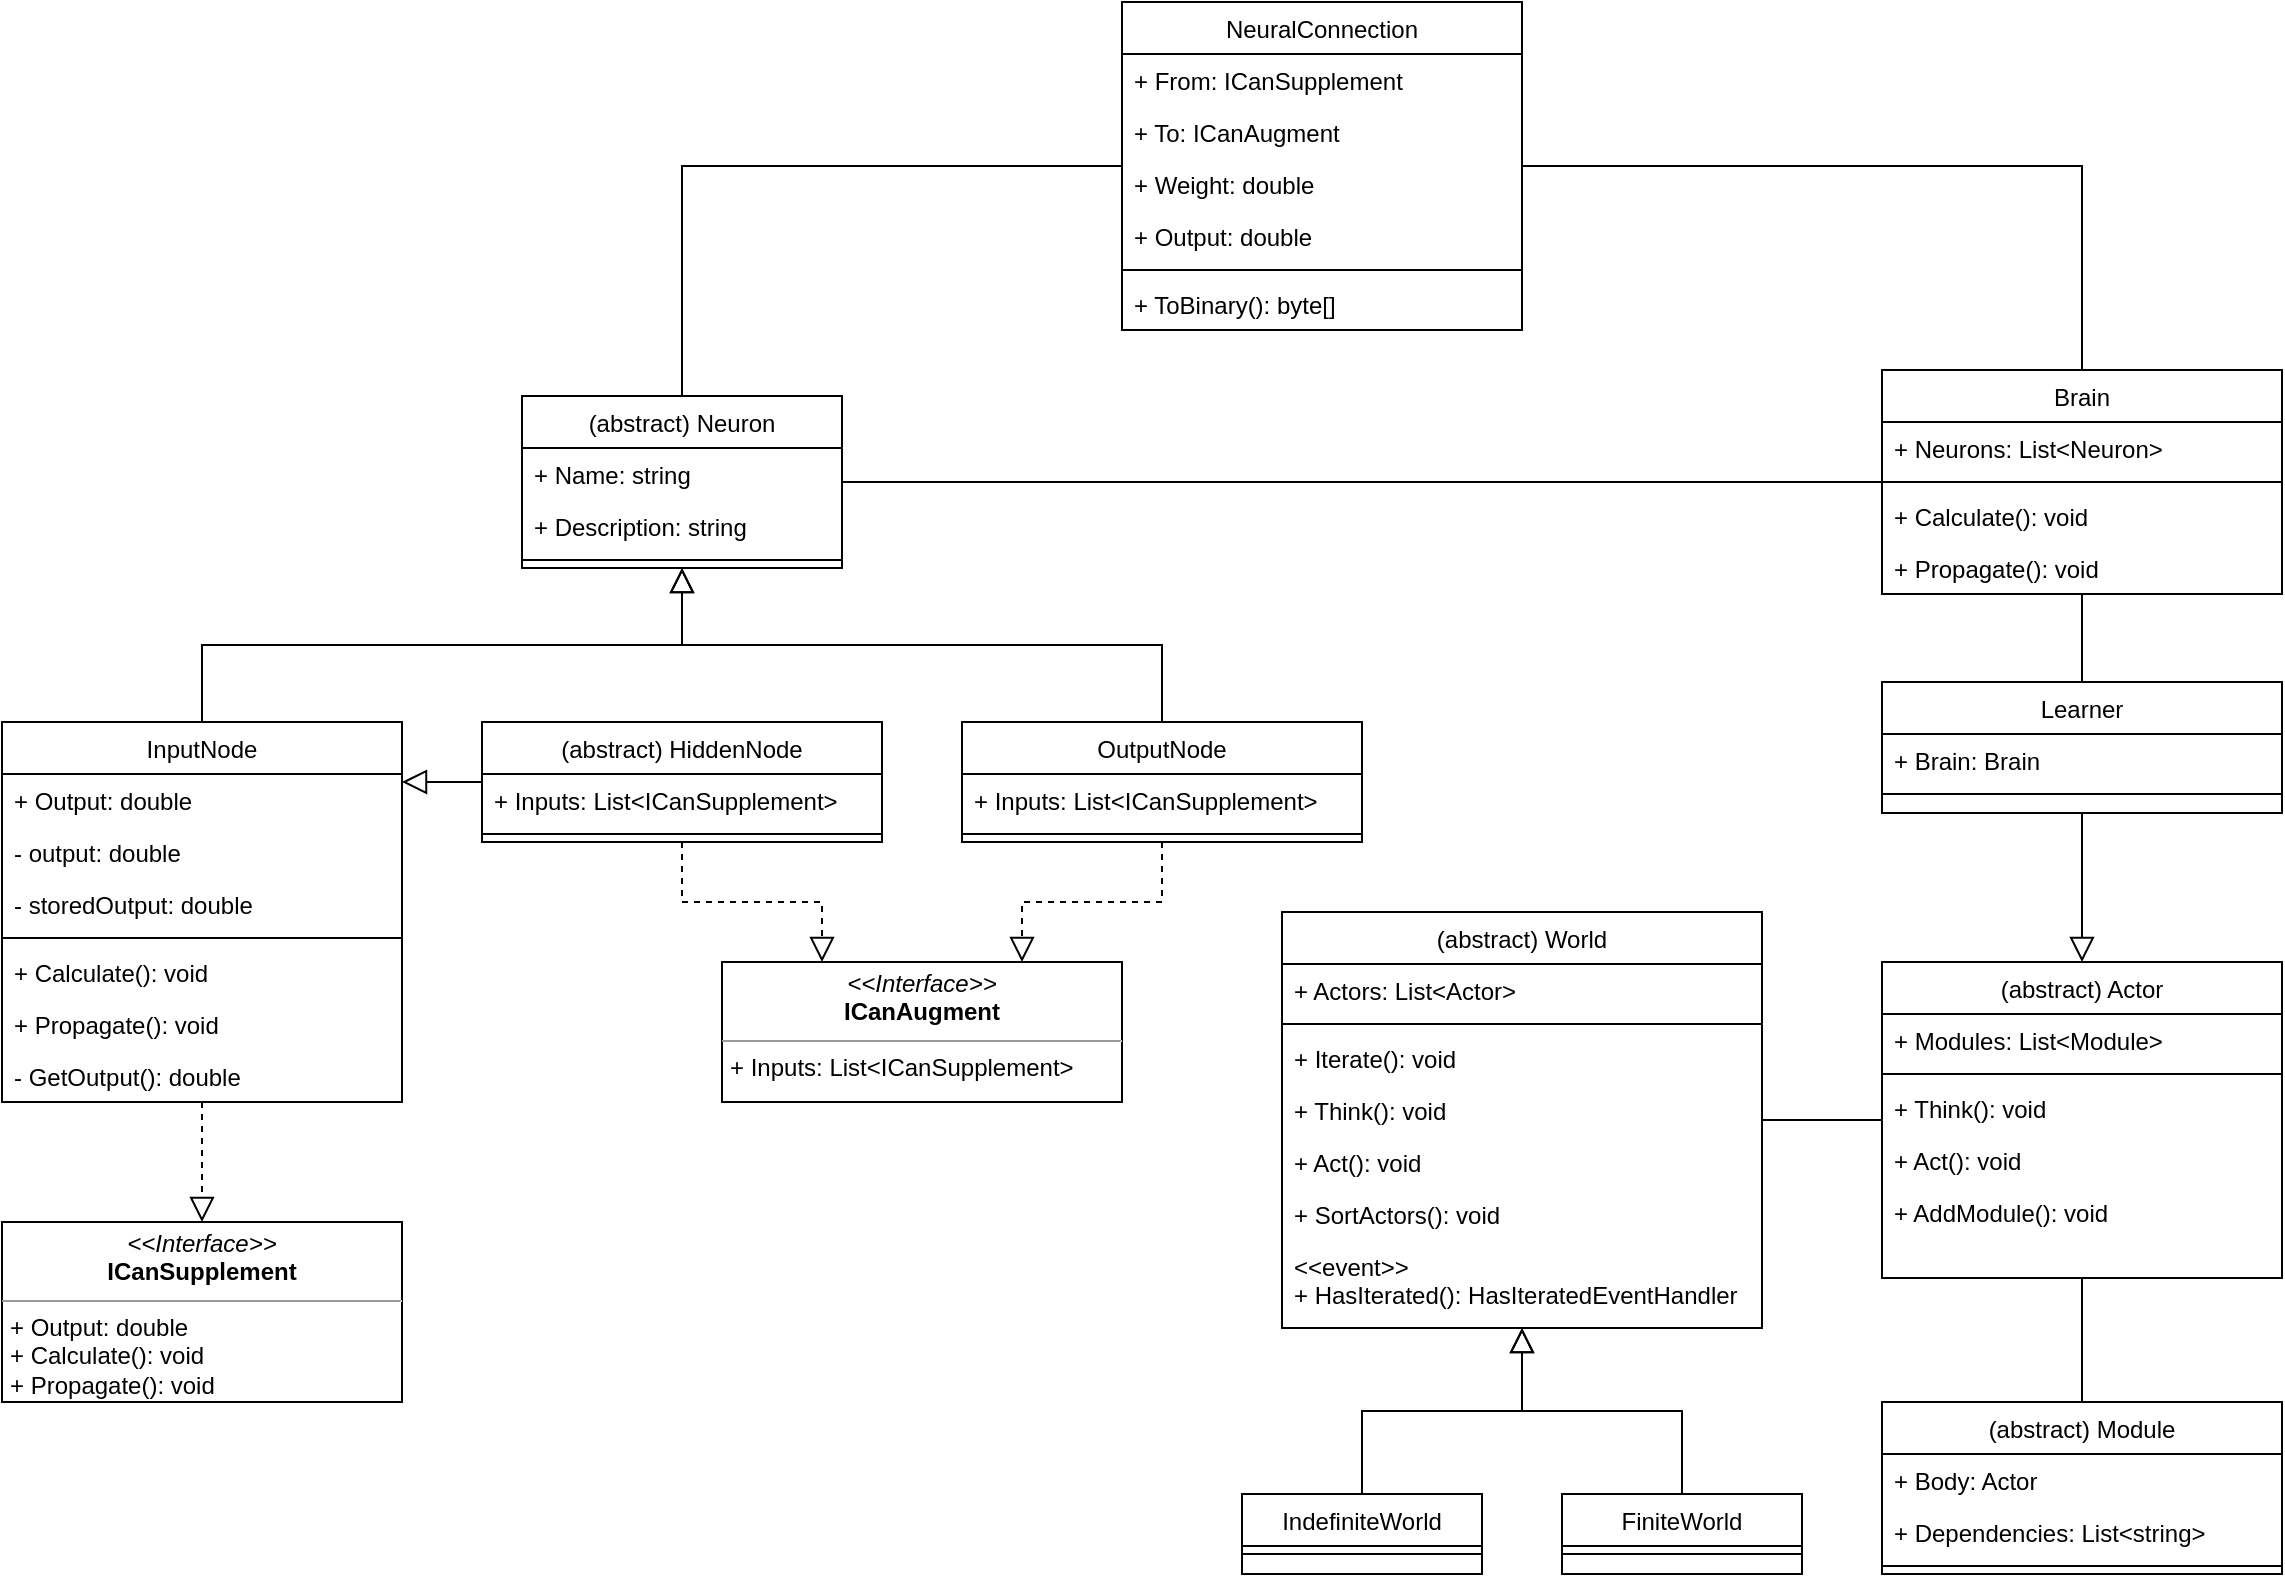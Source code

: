 <mxfile>
    <diagram id="C5RBs43oDa-KdzZeNtuy" name="Page-1">
        <mxGraphModel dx="785" dy="828" grid="1" gridSize="10" guides="1" tooltips="1" connect="1" arrows="1" fold="1" page="1" pageScale="1" pageWidth="1169" pageHeight="827" math="0" shadow="0">
            <root>
                <mxCell id="WIyWlLk6GJQsqaUBKTNV-0"/>
                <mxCell id="WIyWlLk6GJQsqaUBKTNV-1" parent="WIyWlLk6GJQsqaUBKTNV-0"/>
                <mxCell id="zkfFHV4jXpPFQw0GAbJ--0" value="(abstract) Neuron" style="swimlane;fontStyle=0;align=center;verticalAlign=top;childLayout=stackLayout;horizontal=1;startSize=26;horizontalStack=0;resizeParent=1;resizeLast=0;collapsible=1;marginBottom=0;rounded=0;shadow=0;strokeWidth=1;" parent="WIyWlLk6GJQsqaUBKTNV-1" vertex="1">
                    <mxGeometry x="270" y="227" width="160" height="86" as="geometry">
                        <mxRectangle x="230" y="140" width="160" height="26" as="alternateBounds"/>
                    </mxGeometry>
                </mxCell>
                <mxCell id="zkfFHV4jXpPFQw0GAbJ--3" value="+ Name: string" style="text;align=left;verticalAlign=top;spacingLeft=4;spacingRight=4;overflow=hidden;rotatable=0;points=[[0,0.5],[1,0.5]];portConstraint=eastwest;rounded=0;shadow=0;html=0;" parent="zkfFHV4jXpPFQw0GAbJ--0" vertex="1">
                    <mxGeometry y="26" width="160" height="26" as="geometry"/>
                </mxCell>
                <mxCell id="h9fvNP_zNP7rr5-ymVxC-10" value="+ Description: string" style="text;align=left;verticalAlign=top;spacingLeft=4;spacingRight=4;overflow=hidden;rotatable=0;points=[[0,0.5],[1,0.5]];portConstraint=eastwest;rounded=0;shadow=0;html=0;" parent="zkfFHV4jXpPFQw0GAbJ--0" vertex="1">
                    <mxGeometry y="52" width="160" height="26" as="geometry"/>
                </mxCell>
                <mxCell id="zkfFHV4jXpPFQw0GAbJ--4" value="" style="line;html=1;strokeWidth=1;align=left;verticalAlign=middle;spacingTop=-1;spacingLeft=3;spacingRight=3;rotatable=0;labelPosition=right;points=[];portConstraint=eastwest;" parent="zkfFHV4jXpPFQw0GAbJ--0" vertex="1">
                    <mxGeometry y="78" width="160" height="8" as="geometry"/>
                </mxCell>
                <mxCell id="zkfFHV4jXpPFQw0GAbJ--6" value="InputNode" style="swimlane;fontStyle=0;align=center;verticalAlign=top;childLayout=stackLayout;horizontal=1;startSize=26;horizontalStack=0;resizeParent=1;resizeLast=0;collapsible=1;marginBottom=0;rounded=0;shadow=0;strokeWidth=1;" parent="WIyWlLk6GJQsqaUBKTNV-1" vertex="1">
                    <mxGeometry x="10" y="390" width="200" height="190" as="geometry">
                        <mxRectangle x="40" y="360" width="160" height="26" as="alternateBounds"/>
                    </mxGeometry>
                </mxCell>
                <mxCell id="zkfFHV4jXpPFQw0GAbJ--7" value="+ Output: double" style="text;align=left;verticalAlign=top;spacingLeft=4;spacingRight=4;overflow=hidden;rotatable=0;points=[[0,0.5],[1,0.5]];portConstraint=eastwest;" parent="zkfFHV4jXpPFQw0GAbJ--6" vertex="1">
                    <mxGeometry y="26" width="200" height="26" as="geometry"/>
                </mxCell>
                <mxCell id="Ybb1fxDhjjD_npZQvU0o-6" value="- output: double" style="text;align=left;verticalAlign=top;spacingLeft=4;spacingRight=4;overflow=hidden;rotatable=0;points=[[0,0.5],[1,0.5]];portConstraint=eastwest;" parent="zkfFHV4jXpPFQw0GAbJ--6" vertex="1">
                    <mxGeometry y="52" width="200" height="26" as="geometry"/>
                </mxCell>
                <mxCell id="Ybb1fxDhjjD_npZQvU0o-7" value="- storedOutput: double" style="text;align=left;verticalAlign=top;spacingLeft=4;spacingRight=4;overflow=hidden;rotatable=0;points=[[0,0.5],[1,0.5]];portConstraint=eastwest;" parent="zkfFHV4jXpPFQw0GAbJ--6" vertex="1">
                    <mxGeometry y="78" width="200" height="26" as="geometry"/>
                </mxCell>
                <mxCell id="zkfFHV4jXpPFQw0GAbJ--9" value="" style="line;html=1;strokeWidth=1;align=left;verticalAlign=middle;spacingTop=-1;spacingLeft=3;spacingRight=3;rotatable=0;labelPosition=right;points=[];portConstraint=eastwest;" parent="zkfFHV4jXpPFQw0GAbJ--6" vertex="1">
                    <mxGeometry y="104" width="200" height="8" as="geometry"/>
                </mxCell>
                <mxCell id="357mBZ8HgTN5hW8DV9T2-0" value="+ Calculate(): void" style="text;align=left;verticalAlign=top;spacingLeft=4;spacingRight=4;overflow=hidden;rotatable=0;points=[[0,0.5],[1,0.5]];portConstraint=eastwest;" parent="zkfFHV4jXpPFQw0GAbJ--6" vertex="1">
                    <mxGeometry y="112" width="200" height="26" as="geometry"/>
                </mxCell>
                <mxCell id="357mBZ8HgTN5hW8DV9T2-1" value="+ Propagate(): void" style="text;align=left;verticalAlign=top;spacingLeft=4;spacingRight=4;overflow=hidden;rotatable=0;points=[[0,0.5],[1,0.5]];portConstraint=eastwest;" parent="zkfFHV4jXpPFQw0GAbJ--6" vertex="1">
                    <mxGeometry y="138" width="200" height="26" as="geometry"/>
                </mxCell>
                <mxCell id="Ybb1fxDhjjD_npZQvU0o-8" value="- GetOutput(): double" style="text;align=left;verticalAlign=top;spacingLeft=4;spacingRight=4;overflow=hidden;rotatable=0;points=[[0,0.5],[1,0.5]];portConstraint=eastwest;" parent="zkfFHV4jXpPFQw0GAbJ--6" vertex="1">
                    <mxGeometry y="164" width="200" height="26" as="geometry"/>
                </mxCell>
                <mxCell id="zkfFHV4jXpPFQw0GAbJ--12" value="" style="endArrow=block;endSize=10;endFill=0;shadow=0;strokeWidth=1;rounded=0;edgeStyle=elbowEdgeStyle;elbow=vertical;" parent="WIyWlLk6GJQsqaUBKTNV-1" source="zkfFHV4jXpPFQw0GAbJ--6" target="zkfFHV4jXpPFQw0GAbJ--0" edge="1">
                    <mxGeometry width="160" relative="1" as="geometry">
                        <mxPoint x="190" y="96" as="sourcePoint"/>
                        <mxPoint x="190" y="96" as="targetPoint"/>
                    </mxGeometry>
                </mxCell>
                <mxCell id="zkfFHV4jXpPFQw0GAbJ--13" value="OutputNode" style="swimlane;fontStyle=0;align=center;verticalAlign=top;childLayout=stackLayout;horizontal=1;startSize=26;horizontalStack=0;resizeParent=1;resizeLast=0;collapsible=1;marginBottom=0;rounded=0;shadow=0;strokeWidth=1;" parent="WIyWlLk6GJQsqaUBKTNV-1" vertex="1">
                    <mxGeometry x="490" y="390" width="200" height="60" as="geometry">
                        <mxRectangle x="340" y="380" width="170" height="26" as="alternateBounds"/>
                    </mxGeometry>
                </mxCell>
                <mxCell id="h9fvNP_zNP7rr5-ymVxC-13" value="+ Inputs: List&lt;ICanSupplement&gt;" style="text;align=left;verticalAlign=top;spacingLeft=4;spacingRight=4;overflow=hidden;rotatable=0;points=[[0,0.5],[1,0.5]];portConstraint=eastwest;rounded=0;shadow=0;html=0;" parent="zkfFHV4jXpPFQw0GAbJ--13" vertex="1">
                    <mxGeometry y="26" width="200" height="26" as="geometry"/>
                </mxCell>
                <mxCell id="zkfFHV4jXpPFQw0GAbJ--15" value="" style="line;html=1;strokeWidth=1;align=left;verticalAlign=middle;spacingTop=-1;spacingLeft=3;spacingRight=3;rotatable=0;labelPosition=right;points=[];portConstraint=eastwest;" parent="zkfFHV4jXpPFQw0GAbJ--13" vertex="1">
                    <mxGeometry y="52" width="200" height="8" as="geometry"/>
                </mxCell>
                <mxCell id="zkfFHV4jXpPFQw0GAbJ--16" value="" style="endArrow=block;endSize=10;endFill=0;shadow=0;strokeWidth=1;rounded=0;edgeStyle=elbowEdgeStyle;elbow=vertical;" parent="WIyWlLk6GJQsqaUBKTNV-1" source="zkfFHV4jXpPFQw0GAbJ--13" target="zkfFHV4jXpPFQw0GAbJ--0" edge="1">
                    <mxGeometry width="160" relative="1" as="geometry">
                        <mxPoint x="200" y="266" as="sourcePoint"/>
                        <mxPoint x="380" y="143" as="targetPoint"/>
                    </mxGeometry>
                </mxCell>
                <mxCell id="zkfFHV4jXpPFQw0GAbJ--17" value="(abstract) Module" style="swimlane;fontStyle=0;align=center;verticalAlign=top;childLayout=stackLayout;horizontal=1;startSize=26;horizontalStack=0;resizeParent=1;resizeLast=0;collapsible=1;marginBottom=0;rounded=0;shadow=0;strokeWidth=1;" parent="WIyWlLk6GJQsqaUBKTNV-1" vertex="1">
                    <mxGeometry x="950" y="730" width="200" height="86" as="geometry">
                        <mxRectangle x="550" y="140" width="160" height="26" as="alternateBounds"/>
                    </mxGeometry>
                </mxCell>
                <mxCell id="zkfFHV4jXpPFQw0GAbJ--18" value="+ Body: Actor" style="text;align=left;verticalAlign=top;spacingLeft=4;spacingRight=4;overflow=hidden;rotatable=0;points=[[0,0.5],[1,0.5]];portConstraint=eastwest;" parent="zkfFHV4jXpPFQw0GAbJ--17" vertex="1">
                    <mxGeometry y="26" width="200" height="26" as="geometry"/>
                </mxCell>
                <mxCell id="h9fvNP_zNP7rr5-ymVxC-29" value="+ Dependencies: List&lt;string&gt;" style="text;align=left;verticalAlign=top;spacingLeft=4;spacingRight=4;overflow=hidden;rotatable=0;points=[[0,0.5],[1,0.5]];portConstraint=eastwest;" parent="zkfFHV4jXpPFQw0GAbJ--17" vertex="1">
                    <mxGeometry y="52" width="200" height="26" as="geometry"/>
                </mxCell>
                <mxCell id="zkfFHV4jXpPFQw0GAbJ--23" value="" style="line;html=1;strokeWidth=1;align=left;verticalAlign=middle;spacingTop=-1;spacingLeft=3;spacingRight=3;rotatable=0;labelPosition=right;points=[];portConstraint=eastwest;" parent="zkfFHV4jXpPFQw0GAbJ--17" vertex="1">
                    <mxGeometry y="78" width="200" height="8" as="geometry"/>
                </mxCell>
                <mxCell id="h9fvNP_zNP7rr5-ymVxC-9" style="edgeStyle=orthogonalEdgeStyle;rounded=0;orthogonalLoop=1;jettySize=auto;html=1;endArrow=none;endFill=0;" parent="WIyWlLk6GJQsqaUBKTNV-1" source="2" target="zkfFHV4jXpPFQw0GAbJ--17" edge="1">
                    <mxGeometry relative="1" as="geometry"/>
                </mxCell>
                <mxCell id="h9fvNP_zNP7rr5-ymVxC-0" value="Learner" style="swimlane;fontStyle=0;align=center;verticalAlign=top;childLayout=stackLayout;horizontal=1;startSize=26;horizontalStack=0;resizeParent=1;resizeLast=0;collapsible=1;marginBottom=0;rounded=0;shadow=0;strokeWidth=1;" parent="WIyWlLk6GJQsqaUBKTNV-1" vertex="1">
                    <mxGeometry x="950" y="370" width="200" height="65.5" as="geometry">
                        <mxRectangle x="550" y="140" width="160" height="26" as="alternateBounds"/>
                    </mxGeometry>
                </mxCell>
                <mxCell id="6vYefpPt7fxRZcZ7pBTP-7" value="+ Brain: Brain" style="text;align=left;verticalAlign=top;spacingLeft=4;spacingRight=4;overflow=hidden;rotatable=0;points=[[0,0.5],[1,0.5]];portConstraint=eastwest;" parent="h9fvNP_zNP7rr5-ymVxC-0" vertex="1">
                    <mxGeometry y="26" width="200" height="26" as="geometry"/>
                </mxCell>
                <mxCell id="h9fvNP_zNP7rr5-ymVxC-2" value="" style="line;html=1;strokeWidth=1;align=left;verticalAlign=middle;spacingTop=-1;spacingLeft=3;spacingRight=3;rotatable=0;labelPosition=right;points=[];portConstraint=eastwest;" parent="h9fvNP_zNP7rr5-ymVxC-0" vertex="1">
                    <mxGeometry y="52" width="200" height="8" as="geometry"/>
                </mxCell>
                <mxCell id="h9fvNP_zNP7rr5-ymVxC-14" value="(abstract) HiddenNode" style="swimlane;fontStyle=0;align=center;verticalAlign=top;childLayout=stackLayout;horizontal=1;startSize=26;horizontalStack=0;resizeParent=1;resizeLast=0;collapsible=1;marginBottom=0;rounded=0;shadow=0;strokeWidth=1;" parent="WIyWlLk6GJQsqaUBKTNV-1" vertex="1">
                    <mxGeometry x="250" y="390" width="200" height="60" as="geometry">
                        <mxRectangle x="130" y="380" width="160" height="26" as="alternateBounds"/>
                    </mxGeometry>
                </mxCell>
                <mxCell id="h9fvNP_zNP7rr5-ymVxC-18" value="+ Inputs: List&lt;ICanSupplement&gt;" style="text;align=left;verticalAlign=top;spacingLeft=4;spacingRight=4;overflow=hidden;rotatable=0;points=[[0,0.5],[1,0.5]];portConstraint=eastwest;rounded=0;shadow=0;html=0;" parent="h9fvNP_zNP7rr5-ymVxC-14" vertex="1">
                    <mxGeometry y="26" width="200" height="26" as="geometry"/>
                </mxCell>
                <mxCell id="h9fvNP_zNP7rr5-ymVxC-16" value="" style="line;html=1;strokeWidth=1;align=left;verticalAlign=middle;spacingTop=-1;spacingLeft=3;spacingRight=3;rotatable=0;labelPosition=right;points=[];portConstraint=eastwest;" parent="h9fvNP_zNP7rr5-ymVxC-14" vertex="1">
                    <mxGeometry y="52" width="200" height="8" as="geometry"/>
                </mxCell>
                <mxCell id="h9fvNP_zNP7rr5-ymVxC-17" value="" style="endArrow=block;endSize=10;endFill=0;shadow=0;strokeWidth=1;rounded=0;edgeStyle=elbowEdgeStyle;elbow=vertical;" parent="WIyWlLk6GJQsqaUBKTNV-1" source="h9fvNP_zNP7rr5-ymVxC-14" target="zkfFHV4jXpPFQw0GAbJ--6" edge="1">
                    <mxGeometry width="160" relative="1" as="geometry">
                        <mxPoint x="520" y="263" as="sourcePoint"/>
                        <mxPoint x="390" y="153" as="targetPoint"/>
                    </mxGeometry>
                </mxCell>
                <mxCell id="h9fvNP_zNP7rr5-ymVxC-23" value="&lt;p style=&quot;margin: 0px ; margin-top: 4px ; text-align: center&quot;&gt;&lt;i&gt;&amp;lt;&amp;lt;Interface&amp;gt;&amp;gt;&lt;/i&gt;&lt;br&gt;&lt;b&gt;ICanAugment&lt;/b&gt;&lt;/p&gt;&lt;hr size=&quot;1&quot;&gt;&lt;p style=&quot;margin: 0px ; margin-left: 4px&quot;&gt;+ Inputs: List&amp;lt;ICanSupplement&amp;gt;&lt;br&gt;&lt;/p&gt;" style="verticalAlign=top;align=left;overflow=fill;fontSize=12;fontFamily=Helvetica;html=1;" parent="WIyWlLk6GJQsqaUBKTNV-1" vertex="1">
                    <mxGeometry x="370" y="510" width="200" height="70" as="geometry"/>
                </mxCell>
                <mxCell id="h9fvNP_zNP7rr5-ymVxC-24" value="&lt;p style=&quot;margin: 0px ; margin-top: 4px ; text-align: center&quot;&gt;&lt;i&gt;&amp;lt;&amp;lt;Interface&amp;gt;&amp;gt;&lt;/i&gt;&lt;br&gt;&lt;b&gt;ICanSupplement&lt;/b&gt;&lt;/p&gt;&lt;hr size=&quot;1&quot;&gt;&lt;p style=&quot;margin: 0px ; margin-left: 4px&quot;&gt;+ Output: double&lt;/p&gt;&lt;p style=&quot;margin: 0px ; margin-left: 4px&quot;&gt;+ Calculate(): void&lt;/p&gt;&lt;p style=&quot;margin: 0px ; margin-left: 4px&quot;&gt;+ Propagate(): void&lt;/p&gt;" style="verticalAlign=top;align=left;overflow=fill;fontSize=12;fontFamily=Helvetica;html=1;" parent="WIyWlLk6GJQsqaUBKTNV-1" vertex="1">
                    <mxGeometry x="10" y="640" width="200" height="90" as="geometry"/>
                </mxCell>
                <mxCell id="h9fvNP_zNP7rr5-ymVxC-25" value="" style="endArrow=block;endSize=10;endFill=0;shadow=0;strokeWidth=1;rounded=0;edgeStyle=elbowEdgeStyle;elbow=vertical;dashed=1;" parent="WIyWlLk6GJQsqaUBKTNV-1" source="zkfFHV4jXpPFQw0GAbJ--6" target="h9fvNP_zNP7rr5-ymVxC-24" edge="1">
                    <mxGeometry width="160" relative="1" as="geometry">
                        <mxPoint x="120" y="263" as="sourcePoint"/>
                        <mxPoint x="320" y="109" as="targetPoint"/>
                    </mxGeometry>
                </mxCell>
                <mxCell id="h9fvNP_zNP7rr5-ymVxC-27" value="" style="endArrow=block;endSize=10;endFill=0;shadow=0;strokeWidth=1;rounded=0;edgeStyle=elbowEdgeStyle;elbow=vertical;dashed=1;fontStyle=1;entryX=0.25;entryY=0;entryDx=0;entryDy=0;" parent="WIyWlLk6GJQsqaUBKTNV-1" source="h9fvNP_zNP7rr5-ymVxC-14" target="h9fvNP_zNP7rr5-ymVxC-23" edge="1">
                    <mxGeometry width="160" relative="1" as="geometry">
                        <mxPoint x="320" y="349" as="sourcePoint"/>
                        <mxPoint x="215" y="433" as="targetPoint"/>
                    </mxGeometry>
                </mxCell>
                <mxCell id="h9fvNP_zNP7rr5-ymVxC-28" value="" style="endArrow=block;endSize=10;endFill=0;shadow=0;strokeWidth=1;rounded=0;edgeStyle=elbowEdgeStyle;elbow=vertical;dashed=1;fontStyle=1;entryX=0.75;entryY=0;entryDx=0;entryDy=0;" parent="WIyWlLk6GJQsqaUBKTNV-1" source="zkfFHV4jXpPFQw0GAbJ--13" target="h9fvNP_zNP7rr5-ymVxC-23" edge="1">
                    <mxGeometry width="160" relative="1" as="geometry">
                        <mxPoint x="320" y="349" as="sourcePoint"/>
                        <mxPoint x="425" y="433" as="targetPoint"/>
                    </mxGeometry>
                </mxCell>
                <mxCell id="6vYefpPt7fxRZcZ7pBTP-0" value="Brain" style="swimlane;fontStyle=0;align=center;verticalAlign=top;childLayout=stackLayout;horizontal=1;startSize=26;horizontalStack=0;resizeParent=1;resizeLast=0;collapsible=1;marginBottom=0;rounded=0;shadow=0;strokeWidth=1;" parent="WIyWlLk6GJQsqaUBKTNV-1" vertex="1">
                    <mxGeometry x="950" y="214" width="200" height="112" as="geometry">
                        <mxRectangle x="550" y="140" width="160" height="26" as="alternateBounds"/>
                    </mxGeometry>
                </mxCell>
                <mxCell id="6vYefpPt7fxRZcZ7pBTP-1" value="+ Neurons: List&lt;Neuron&gt;" style="text;align=left;verticalAlign=top;spacingLeft=4;spacingRight=4;overflow=hidden;rotatable=0;points=[[0,0.5],[1,0.5]];portConstraint=eastwest;" parent="6vYefpPt7fxRZcZ7pBTP-0" vertex="1">
                    <mxGeometry y="26" width="200" height="26" as="geometry"/>
                </mxCell>
                <mxCell id="6vYefpPt7fxRZcZ7pBTP-3" value="" style="line;html=1;strokeWidth=1;align=left;verticalAlign=middle;spacingTop=-1;spacingLeft=3;spacingRight=3;rotatable=0;labelPosition=right;points=[];portConstraint=eastwest;" parent="6vYefpPt7fxRZcZ7pBTP-0" vertex="1">
                    <mxGeometry y="52" width="200" height="8" as="geometry"/>
                </mxCell>
                <mxCell id="6vYefpPt7fxRZcZ7pBTP-5" value="+ Calculate(): void" style="text;align=left;verticalAlign=top;spacingLeft=4;spacingRight=4;overflow=hidden;rotatable=0;points=[[0,0.5],[1,0.5]];portConstraint=eastwest;" parent="6vYefpPt7fxRZcZ7pBTP-0" vertex="1">
                    <mxGeometry y="60" width="200" height="26" as="geometry"/>
                </mxCell>
                <mxCell id="6vYefpPt7fxRZcZ7pBTP-6" value="+ Propagate(): void" style="text;align=left;verticalAlign=top;spacingLeft=4;spacingRight=4;overflow=hidden;rotatable=0;points=[[0,0.5],[1,0.5]];portConstraint=eastwest;" parent="6vYefpPt7fxRZcZ7pBTP-0" vertex="1">
                    <mxGeometry y="86" width="200" height="26" as="geometry"/>
                </mxCell>
                <mxCell id="6vYefpPt7fxRZcZ7pBTP-4" style="edgeStyle=orthogonalEdgeStyle;rounded=0;orthogonalLoop=1;jettySize=auto;html=1;endArrow=none;endFill=0;" parent="WIyWlLk6GJQsqaUBKTNV-1" source="h9fvNP_zNP7rr5-ymVxC-0" target="6vYefpPt7fxRZcZ7pBTP-0" edge="1">
                    <mxGeometry relative="1" as="geometry">
                        <mxPoint x="890" y="263" as="sourcePoint"/>
                        <mxPoint x="890" y="219" as="targetPoint"/>
                    </mxGeometry>
                </mxCell>
                <mxCell id="dODVJtbnFo_2eaHGkToM-0" style="edgeStyle=orthogonalEdgeStyle;rounded=0;orthogonalLoop=1;jettySize=auto;html=1;endArrow=none;endFill=0;" parent="WIyWlLk6GJQsqaUBKTNV-1" source="6vYefpPt7fxRZcZ7pBTP-0" target="zkfFHV4jXpPFQw0GAbJ--0" edge="1">
                    <mxGeometry relative="1" as="geometry">
                        <mxPoint x="900" y="183" as="sourcePoint"/>
                        <mxPoint x="900" y="122" as="targetPoint"/>
                    </mxGeometry>
                </mxCell>
                <mxCell id="dODVJtbnFo_2eaHGkToM-1" value="(abstract) World" style="swimlane;fontStyle=0;align=center;verticalAlign=top;childLayout=stackLayout;horizontal=1;startSize=26;horizontalStack=0;resizeParent=1;resizeLast=0;collapsible=1;marginBottom=0;rounded=0;shadow=0;strokeWidth=1;" parent="WIyWlLk6GJQsqaUBKTNV-1" vertex="1">
                    <mxGeometry x="650" y="485" width="240" height="208" as="geometry">
                        <mxRectangle x="550" y="140" width="160" height="26" as="alternateBounds"/>
                    </mxGeometry>
                </mxCell>
                <mxCell id="dODVJtbnFo_2eaHGkToM-3" value="+ Actors: List&lt;Actor&gt;" style="text;align=left;verticalAlign=top;spacingLeft=4;spacingRight=4;overflow=hidden;rotatable=0;points=[[0,0.5],[1,0.5]];portConstraint=eastwest;" parent="dODVJtbnFo_2eaHGkToM-1" vertex="1">
                    <mxGeometry y="26" width="240" height="26" as="geometry"/>
                </mxCell>
                <mxCell id="dODVJtbnFo_2eaHGkToM-4" value="" style="line;html=1;strokeWidth=1;align=left;verticalAlign=middle;spacingTop=-1;spacingLeft=3;spacingRight=3;rotatable=0;labelPosition=right;points=[];portConstraint=eastwest;" parent="dODVJtbnFo_2eaHGkToM-1" vertex="1">
                    <mxGeometry y="52" width="240" height="8" as="geometry"/>
                </mxCell>
                <mxCell id="0" value="+ Iterate(): void" style="text;align=left;verticalAlign=top;spacingLeft=4;spacingRight=4;overflow=hidden;rotatable=0;points=[[0,0.5],[1,0.5]];portConstraint=eastwest;" parent="dODVJtbnFo_2eaHGkToM-1" vertex="1">
                    <mxGeometry y="60" width="240" height="26" as="geometry"/>
                </mxCell>
                <mxCell id="15" value="+ Think(): void" style="text;align=left;verticalAlign=top;spacingLeft=4;spacingRight=4;overflow=hidden;rotatable=0;points=[[0,0.5],[1,0.5]];portConstraint=eastwest;" vertex="1" parent="dODVJtbnFo_2eaHGkToM-1">
                    <mxGeometry y="86" width="240" height="26" as="geometry"/>
                </mxCell>
                <mxCell id="16" value="+ Act(): void" style="text;align=left;verticalAlign=top;spacingLeft=4;spacingRight=4;overflow=hidden;rotatable=0;points=[[0,0.5],[1,0.5]];portConstraint=eastwest;" vertex="1" parent="dODVJtbnFo_2eaHGkToM-1">
                    <mxGeometry y="112" width="240" height="26" as="geometry"/>
                </mxCell>
                <mxCell id="17" value="+ SortActors(): void" style="text;align=left;verticalAlign=top;spacingLeft=4;spacingRight=4;overflow=hidden;rotatable=0;points=[[0,0.5],[1,0.5]];portConstraint=eastwest;" vertex="1" parent="dODVJtbnFo_2eaHGkToM-1">
                    <mxGeometry y="138" width="240" height="26" as="geometry"/>
                </mxCell>
                <mxCell id="1" value="&lt;&lt;event&gt;&gt;&#10;+ HasIterated(): HasIteratedEventHandler" style="text;align=left;verticalAlign=top;spacingLeft=4;spacingRight=4;overflow=hidden;rotatable=0;points=[[0,0.5],[1,0.5]];portConstraint=eastwest;fontStyle=0" parent="dODVJtbnFo_2eaHGkToM-1" vertex="1">
                    <mxGeometry y="164" width="240" height="44" as="geometry"/>
                </mxCell>
                <mxCell id="dODVJtbnFo_2eaHGkToM-5" style="edgeStyle=orthogonalEdgeStyle;rounded=0;orthogonalLoop=1;jettySize=auto;html=1;endArrow=none;endFill=0;" parent="WIyWlLk6GJQsqaUBKTNV-1" source="dODVJtbnFo_2eaHGkToM-1" target="2" edge="1">
                    <mxGeometry relative="1" as="geometry">
                        <mxPoint x="920" y="278" as="sourcePoint"/>
                        <mxPoint x="960" y="278" as="targetPoint"/>
                    </mxGeometry>
                </mxCell>
                <mxCell id="dODVJtbnFo_2eaHGkToM-6" value="FiniteWorld" style="swimlane;fontStyle=0;align=center;verticalAlign=top;childLayout=stackLayout;horizontal=1;startSize=26;horizontalStack=0;resizeParent=1;resizeLast=0;collapsible=1;marginBottom=0;rounded=0;shadow=0;strokeWidth=1;" parent="WIyWlLk6GJQsqaUBKTNV-1" vertex="1">
                    <mxGeometry x="790" y="776" width="120" height="40" as="geometry">
                        <mxRectangle x="550" y="140" width="160" height="26" as="alternateBounds"/>
                    </mxGeometry>
                </mxCell>
                <mxCell id="dODVJtbnFo_2eaHGkToM-8" value="" style="line;html=1;strokeWidth=1;align=left;verticalAlign=middle;spacingTop=-1;spacingLeft=3;spacingRight=3;rotatable=0;labelPosition=right;points=[];portConstraint=eastwest;" parent="dODVJtbnFo_2eaHGkToM-6" vertex="1">
                    <mxGeometry y="26" width="120" height="8" as="geometry"/>
                </mxCell>
                <mxCell id="dODVJtbnFo_2eaHGkToM-9" value="" style="endArrow=block;endSize=10;endFill=0;shadow=0;strokeWidth=1;rounded=0;edgeStyle=elbowEdgeStyle;elbow=vertical;" parent="WIyWlLk6GJQsqaUBKTNV-1" source="dODVJtbnFo_2eaHGkToM-10" target="dODVJtbnFo_2eaHGkToM-1" edge="1">
                    <mxGeometry width="160" relative="1" as="geometry">
                        <mxPoint x="105" y="193" as="sourcePoint"/>
                        <mxPoint x="210" y="650" as="targetPoint"/>
                    </mxGeometry>
                </mxCell>
                <mxCell id="dODVJtbnFo_2eaHGkToM-10" value="IndefiniteWorld" style="swimlane;fontStyle=0;align=center;verticalAlign=top;childLayout=stackLayout;horizontal=1;startSize=26;horizontalStack=0;resizeParent=1;resizeLast=0;collapsible=1;marginBottom=0;rounded=0;shadow=0;strokeWidth=1;" parent="WIyWlLk6GJQsqaUBKTNV-1" vertex="1">
                    <mxGeometry x="630" y="776" width="120" height="40" as="geometry">
                        <mxRectangle x="550" y="140" width="160" height="26" as="alternateBounds"/>
                    </mxGeometry>
                </mxCell>
                <mxCell id="dODVJtbnFo_2eaHGkToM-12" value="" style="line;html=1;strokeWidth=1;align=left;verticalAlign=middle;spacingTop=-1;spacingLeft=3;spacingRight=3;rotatable=0;labelPosition=right;points=[];portConstraint=eastwest;" parent="dODVJtbnFo_2eaHGkToM-10" vertex="1">
                    <mxGeometry y="26" width="120" height="8" as="geometry"/>
                </mxCell>
                <mxCell id="dODVJtbnFo_2eaHGkToM-13" value="" style="endArrow=block;endSize=10;endFill=0;shadow=0;strokeWidth=1;rounded=0;edgeStyle=elbowEdgeStyle;elbow=vertical;" parent="WIyWlLk6GJQsqaUBKTNV-1" source="dODVJtbnFo_2eaHGkToM-6" target="dODVJtbnFo_2eaHGkToM-1" edge="1">
                    <mxGeometry width="160" relative="1" as="geometry">
                        <mxPoint x="820" y="509" as="sourcePoint"/>
                        <mxPoint x="700" y="583" as="targetPoint"/>
                    </mxGeometry>
                </mxCell>
                <mxCell id="2" value="(abstract) Actor" style="swimlane;fontStyle=0;align=center;verticalAlign=top;childLayout=stackLayout;horizontal=1;startSize=26;horizontalStack=0;resizeParent=1;resizeLast=0;collapsible=1;marginBottom=0;rounded=0;shadow=0;strokeWidth=1;" parent="WIyWlLk6GJQsqaUBKTNV-1" vertex="1">
                    <mxGeometry x="950" y="510" width="200" height="158" as="geometry">
                        <mxRectangle x="550" y="140" width="160" height="26" as="alternateBounds"/>
                    </mxGeometry>
                </mxCell>
                <mxCell id="3" value="+ Modules: List&lt;Module&gt;" style="text;align=left;verticalAlign=top;spacingLeft=4;spacingRight=4;overflow=hidden;rotatable=0;points=[[0,0.5],[1,0.5]];portConstraint=eastwest;" parent="2" vertex="1">
                    <mxGeometry y="26" width="200" height="26" as="geometry"/>
                </mxCell>
                <mxCell id="9" value="" style="line;html=1;strokeWidth=1;align=left;verticalAlign=middle;spacingTop=-1;spacingLeft=3;spacingRight=3;rotatable=0;labelPosition=right;points=[];portConstraint=eastwest;" parent="2" vertex="1">
                    <mxGeometry y="52" width="200" height="8" as="geometry"/>
                </mxCell>
                <mxCell id="12" value="+ Think(): void" style="text;align=left;verticalAlign=top;spacingLeft=4;spacingRight=4;overflow=hidden;rotatable=0;points=[[0,0.5],[1,0.5]];portConstraint=eastwest;" parent="2" vertex="1">
                    <mxGeometry y="60" width="200" height="26" as="geometry"/>
                </mxCell>
                <mxCell id="13" value="+ Act(): void" style="text;align=left;verticalAlign=top;spacingLeft=4;spacingRight=4;overflow=hidden;rotatable=0;points=[[0,0.5],[1,0.5]];portConstraint=eastwest;" parent="2" vertex="1">
                    <mxGeometry y="86" width="200" height="26" as="geometry"/>
                </mxCell>
                <mxCell id="14" value="+ AddModule(): void" style="text;align=left;verticalAlign=top;spacingLeft=4;spacingRight=4;overflow=hidden;rotatable=0;points=[[0,0.5],[1,0.5]];portConstraint=eastwest;" vertex="1" parent="2">
                    <mxGeometry y="112" width="200" height="26" as="geometry"/>
                </mxCell>
                <mxCell id="11" value="" style="endArrow=block;endSize=10;endFill=0;shadow=0;strokeWidth=1;rounded=0;edgeStyle=elbowEdgeStyle;elbow=vertical;" parent="WIyWlLk6GJQsqaUBKTNV-1" source="h9fvNP_zNP7rr5-ymVxC-0" target="2" edge="1">
                    <mxGeometry width="160" relative="1" as="geometry">
                        <mxPoint x="700" y="380" as="sourcePoint"/>
                        <mxPoint x="350" y="109" as="targetPoint"/>
                    </mxGeometry>
                </mxCell>
                <mxCell id="BAasb_mLCND99O-H3Dav-20" style="edgeStyle=orthogonalEdgeStyle;rounded=0;orthogonalLoop=1;jettySize=auto;html=1;endArrow=none;endFill=0;" parent="WIyWlLk6GJQsqaUBKTNV-1" source="BAasb_mLCND99O-H3Dav-13" target="zkfFHV4jXpPFQw0GAbJ--0" edge="1">
                    <mxGeometry relative="1" as="geometry"/>
                </mxCell>
                <mxCell id="BAasb_mLCND99O-H3Dav-21" style="edgeStyle=orthogonalEdgeStyle;rounded=0;orthogonalLoop=1;jettySize=auto;html=1;endArrow=none;endFill=0;" parent="WIyWlLk6GJQsqaUBKTNV-1" source="BAasb_mLCND99O-H3Dav-13" target="6vYefpPt7fxRZcZ7pBTP-0" edge="1">
                    <mxGeometry relative="1" as="geometry"/>
                </mxCell>
                <mxCell id="BAasb_mLCND99O-H3Dav-13" value="NeuralConnection" style="swimlane;fontStyle=0;align=center;verticalAlign=top;childLayout=stackLayout;horizontal=1;startSize=26;horizontalStack=0;resizeParent=1;resizeLast=0;collapsible=1;marginBottom=0;rounded=0;shadow=0;strokeWidth=1;" parent="WIyWlLk6GJQsqaUBKTNV-1" vertex="1">
                    <mxGeometry x="570" y="30" width="200" height="164" as="geometry">
                        <mxRectangle x="550" y="140" width="160" height="26" as="alternateBounds"/>
                    </mxGeometry>
                </mxCell>
                <mxCell id="BAasb_mLCND99O-H3Dav-14" value="+ From: ICanSupplement" style="text;align=left;verticalAlign=top;spacingLeft=4;spacingRight=4;overflow=hidden;rotatable=0;points=[[0,0.5],[1,0.5]];portConstraint=eastwest;" parent="BAasb_mLCND99O-H3Dav-13" vertex="1">
                    <mxGeometry y="26" width="200" height="26" as="geometry"/>
                </mxCell>
                <mxCell id="BAasb_mLCND99O-H3Dav-16" value="+ To: ICanAugment" style="text;align=left;verticalAlign=top;spacingLeft=4;spacingRight=4;overflow=hidden;rotatable=0;points=[[0,0.5],[1,0.5]];portConstraint=eastwest;" parent="BAasb_mLCND99O-H3Dav-13" vertex="1">
                    <mxGeometry y="52" width="200" height="26" as="geometry"/>
                </mxCell>
                <mxCell id="BAasb_mLCND99O-H3Dav-18" value="+ Weight: double" style="text;align=left;verticalAlign=top;spacingLeft=4;spacingRight=4;overflow=hidden;rotatable=0;points=[[0,0.5],[1,0.5]];portConstraint=eastwest;" parent="BAasb_mLCND99O-H3Dav-13" vertex="1">
                    <mxGeometry y="78" width="200" height="26" as="geometry"/>
                </mxCell>
                <mxCell id="BAasb_mLCND99O-H3Dav-19" value="+ Output: double" style="text;align=left;verticalAlign=top;spacingLeft=4;spacingRight=4;overflow=hidden;rotatable=0;points=[[0,0.5],[1,0.5]];portConstraint=eastwest;" parent="BAasb_mLCND99O-H3Dav-13" vertex="1">
                    <mxGeometry y="104" width="200" height="26" as="geometry"/>
                </mxCell>
                <mxCell id="BAasb_mLCND99O-H3Dav-15" value="" style="line;html=1;strokeWidth=1;align=left;verticalAlign=middle;spacingTop=-1;spacingLeft=3;spacingRight=3;rotatable=0;labelPosition=right;points=[];portConstraint=eastwest;" parent="BAasb_mLCND99O-H3Dav-13" vertex="1">
                    <mxGeometry y="130" width="200" height="8" as="geometry"/>
                </mxCell>
                <mxCell id="BAasb_mLCND99O-H3Dav-17" value="+ ToBinary(): byte[]" style="text;align=left;verticalAlign=top;spacingLeft=4;spacingRight=4;overflow=hidden;rotatable=0;points=[[0,0.5],[1,0.5]];portConstraint=eastwest;" parent="BAasb_mLCND99O-H3Dav-13" vertex="1">
                    <mxGeometry y="138" width="200" height="26" as="geometry"/>
                </mxCell>
            </root>
        </mxGraphModel>
    </diagram>
</mxfile>